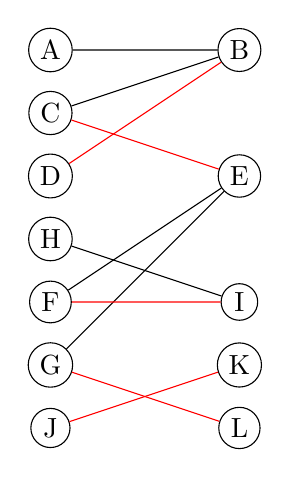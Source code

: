\begin{tikzpicture}[scale=0.8]

\tikzstyle{every node}=[draw,circle,minimum size=10pt,inner sep=2pt]
\tikzstyle{every label}=[position=above]

\node[circle] (v7) at (0,0) {D};
\node[circle] (v8) at (0,-1) {H};
\node[circle] (v10) at (0,-2) {F};
\node[circle] (v12) at (0,-3) {G};
\node[circle] (v5) at (0,1) {C};
\node[circle] (v1) at (0,2) {A};
\node[circle] (v3) at (3,2) {B};
\node[circle] (v4) at (3,0) {E};
\node[circle] (v9) at (3,-2) {I};
\node[circle] (v11) at (3,-3) {K};
\node[circle] (v6) at (3,-4) {L};
\node[circle] (v13) at (0,-4) {J};
\draw  (v1) -- (v3);
\draw  (v5) -- (v3);
\draw  (v8) -- (v9);
\draw  (v10) -- (v4);
\draw  (v12) -- (v4);

\draw[red] (v7) -- (v3);
\draw[red] (v5) -- (v4);
\draw[red] (v10) -- (v9);
\draw[red] (v12) -- (v6);
\draw[red] (v11) -- (v13);
\end{tikzpicture}